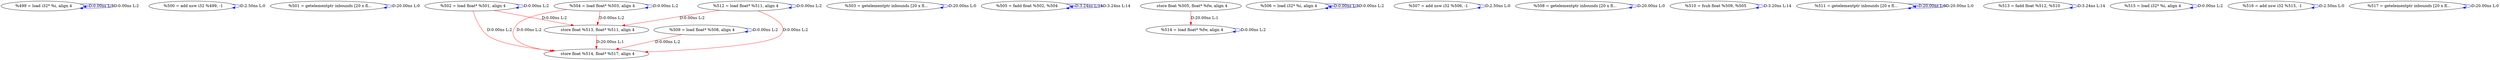 digraph {
Node0x2d37300[label="  %499 = load i32* %i, align 4"];
Node0x2d37300 -> Node0x2d37300[label="D:0.00ns L:2",color=blue];
Node0x2d37300 -> Node0x2d37300[label="D:0.00ns L:2",color=blue];
Node0x2d373e0[label="  %500 = add nsw i32 %499, -1"];
Node0x2d373e0 -> Node0x2d373e0[label="D:2.50ns L:0",color=blue];
Node0x2d374c0[label="  %501 = getelementptr inbounds [20 x fl..."];
Node0x2d374c0 -> Node0x2d374c0[label="D:20.00ns L:0",color=blue];
Node0x2d375a0[label="  %502 = load float* %501, align 4"];
Node0x2d375a0 -> Node0x2d375a0[label="D:0.00ns L:2",color=blue];
Node0x2d38100[label="  store float %513, float* %511, align 4"];
Node0x2d375a0 -> Node0x2d38100[label="D:0.00ns L:2",color=red];
Node0x2d38560[label="  store float %514, float* %517, align 4"];
Node0x2d375a0 -> Node0x2d38560[label="D:0.00ns L:2",color=red];
Node0x2d37680[label="  %503 = getelementptr inbounds [20 x fl..."];
Node0x2d37680 -> Node0x2d37680[label="D:20.00ns L:0",color=blue];
Node0x2d37760[label="  %504 = load float* %503, align 4"];
Node0x2d37760 -> Node0x2d37760[label="D:0.00ns L:2",color=blue];
Node0x2d37760 -> Node0x2d38100[label="D:0.00ns L:2",color=red];
Node0x2d37760 -> Node0x2d38560[label="D:0.00ns L:2",color=red];
Node0x2d37840[label="  %505 = fadd float %502, %504"];
Node0x2d37840 -> Node0x2d37840[label="D:3.24ns L:14",color=blue];
Node0x2d37840 -> Node0x2d37840[label="D:3.24ns L:14",color=blue];
Node0x2d381e0[label="  %514 = load float* %fw, align 4"];
Node0x2d37920[label="  store float %505, float* %fw, align 4"];
Node0x2d37920 -> Node0x2d381e0[label="D:20.00ns L:1",color=red];
Node0x2d37a00[label="  %506 = load i32* %i, align 4"];
Node0x2d37a00 -> Node0x2d37a00[label="D:0.00ns L:2",color=blue];
Node0x2d37a00 -> Node0x2d37a00[label="D:0.00ns L:2",color=blue];
Node0x2d37ae0[label="  %507 = add nsw i32 %506, -1"];
Node0x2d37ae0 -> Node0x2d37ae0[label="D:2.50ns L:0",color=blue];
Node0x2d37bc0[label="  %508 = getelementptr inbounds [20 x fl..."];
Node0x2d37bc0 -> Node0x2d37bc0[label="D:20.00ns L:0",color=blue];
Node0x2d37ca0[label="  %509 = load float* %508, align 4"];
Node0x2d37ca0 -> Node0x2d37ca0[label="D:0.00ns L:2",color=blue];
Node0x2d37ca0 -> Node0x2d38560[label="D:0.00ns L:2",color=red];
Node0x2d37d80[label="  %510 = fsub float %509, %505"];
Node0x2d37d80 -> Node0x2d37d80[label="D:3.20ns L:14",color=blue];
Node0x2d37e60[label="  %511 = getelementptr inbounds [20 x fl..."];
Node0x2d37e60 -> Node0x2d37e60[label="D:20.00ns L:0",color=blue];
Node0x2d37e60 -> Node0x2d37e60[label="D:20.00ns L:0",color=blue];
Node0x2d37f40[label="  %512 = load float* %511, align 4"];
Node0x2d37f40 -> Node0x2d37f40[label="D:0.00ns L:2",color=blue];
Node0x2d37f40 -> Node0x2d38100[label="D:0.00ns L:2",color=red];
Node0x2d37f40 -> Node0x2d38560[label="D:0.00ns L:2",color=red];
Node0x2d38020[label="  %513 = fadd float %512, %510"];
Node0x2d38020 -> Node0x2d38020[label="D:3.24ns L:14",color=blue];
Node0x2d38100 -> Node0x2d38560[label="D:20.00ns L:1",color=red];
Node0x2d381e0 -> Node0x2d381e0[label="D:0.00ns L:2",color=blue];
Node0x2d382c0[label="  %515 = load i32* %i, align 4"];
Node0x2d382c0 -> Node0x2d382c0[label="D:0.00ns L:2",color=blue];
Node0x2d383a0[label="  %516 = add nsw i32 %515, -1"];
Node0x2d383a0 -> Node0x2d383a0[label="D:2.50ns L:0",color=blue];
Node0x2d38480[label="  %517 = getelementptr inbounds [20 x fl..."];
Node0x2d38480 -> Node0x2d38480[label="D:20.00ns L:0",color=blue];
}

